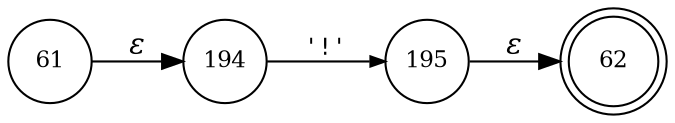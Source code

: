 digraph ATN {
rankdir=LR;
s62[fontsize=11, label="62", shape=doublecircle, fixedsize=true, width=.6];
s194[fontsize=11,label="194", shape=circle, fixedsize=true, width=.55, peripheries=1];
s195[fontsize=11,label="195", shape=circle, fixedsize=true, width=.55, peripheries=1];
s61[fontsize=11,label="61", shape=circle, fixedsize=true, width=.55, peripheries=1];
s61 -> s194 [fontname="Times-Italic", label="&epsilon;"];
s194 -> s195 [fontsize=11, fontname="Courier", arrowsize=.7, label = "'!'", arrowhead = normal];
s195 -> s62 [fontname="Times-Italic", label="&epsilon;"];
}
